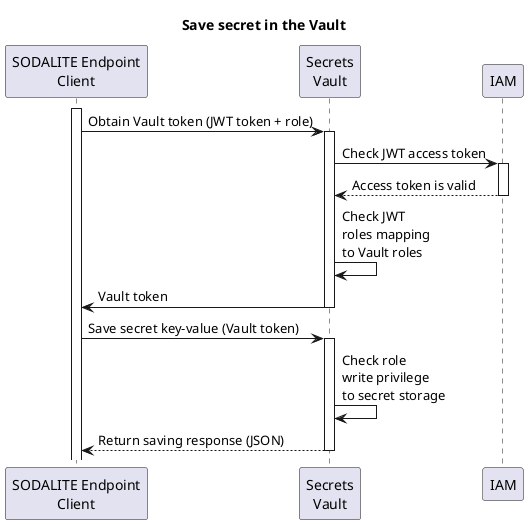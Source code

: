 @startuml
hide unlinked
title Save secret in the Vault
participant "SODALITE Endpoint\nClient" as client
participant "Secrets\nVault" as secretstore
participant "IAM" as IAM


activate client
client->secretstore: Obtain Vault token (JWT token + role)
activate secretstore
secretstore->IAM: Check JWT access token
activate IAM
IAM-->secretstore: Access token is valid
deactivate IAM
secretstore->secretstore: Check JWT\nroles mapping\nto Vault roles
secretstore->client: Vault token
deactivate secretstore
client->secretstore: Save secret key-value (Vault token)
activate secretstore
secretstore->secretstore: Check role\nwrite privilege\nto secret storage
secretstore-->client: Return saving response (JSON)
deactivate secretstore


@enduml
